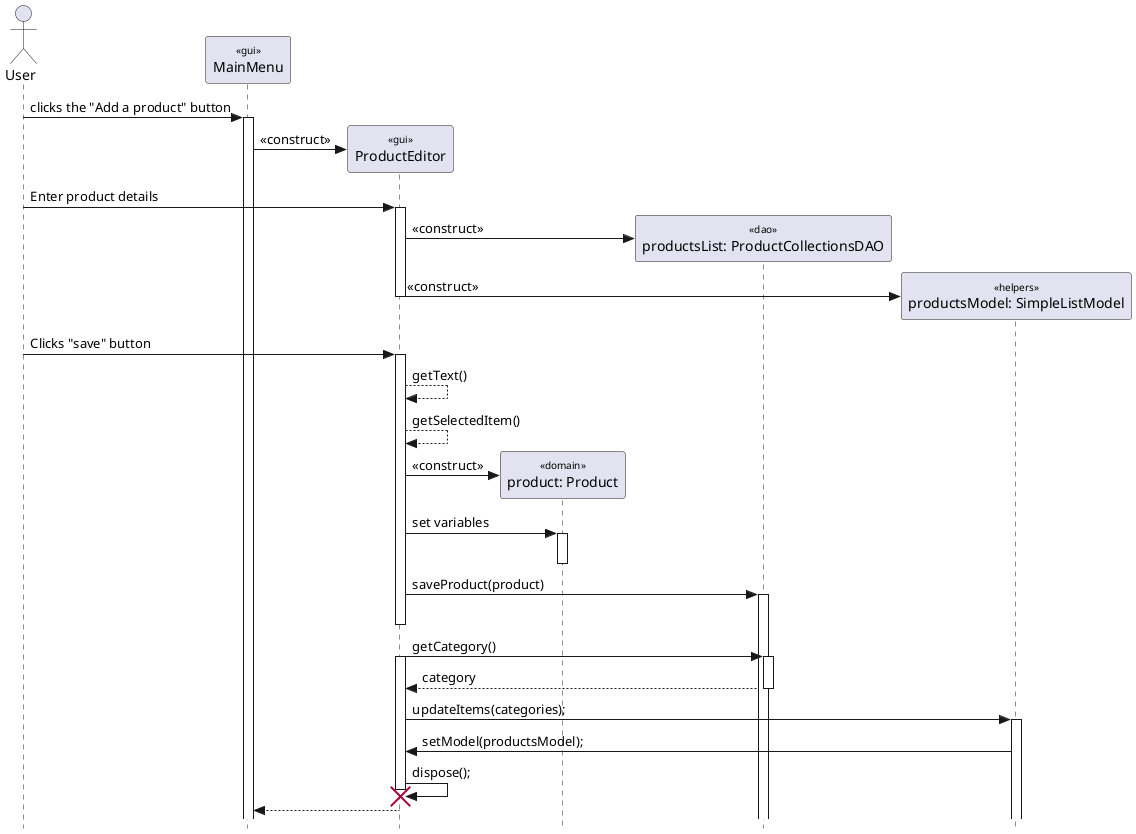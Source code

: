 @startuml
skinparam {
  Style StrictUML
  SequenceStereotype {
    Font {
      Size 10
      Style plain
    }
  }
}
actor "User" as user
participant "MainMenu" as menu <<gui>>
participant "ProductEditor" as productEditor <<gui>>
participant "product: Product" as product <<domain>>
participant "productsList: ProductCollectionsDAO" as ProductCollectionsDAO <<dao>>
participant "productsModel: SimpleListModel" as SimpleListModel <<helpers>>


'create the product editor menu
' user clicks the view a product button
user -> menu++ : clicks the "Add a product" button
create productEditor
menu -> productEditor : <<construct>>

user -> productEditor++ : Enter product details
create ProductCollectionsDAO
productEditor -> ProductCollectionsDAO : <<construct>>
create SimpleListModel
productEditor -> SimpleListModel : <<construct>>
productEditor--

user -> productEditor++ : Clicks "save" button
productEditor --> productEditor: getText()
productEditor --> productEditor: getSelectedItem()
create product
productEditor -> product: <<construct>>
'user enter variables
productEditor -> product++ :set variables 
product--

productEditor -> ProductCollectionsDAO++ : saveProduct(product)
productEditor--

productEditor -> ProductCollectionsDAO++ :getCategory()
productEditor++
ProductCollectionsDAO --> productEditor :category
ProductCollectionsDAO--
productEditor -> SimpleListModel++:updateItems(categories);
SimpleListModel -> productEditor :setModel(productsModel);
productEditor -> productEditor :dispose();
destroy productEditor 
productEditor --> menu

@enduml
